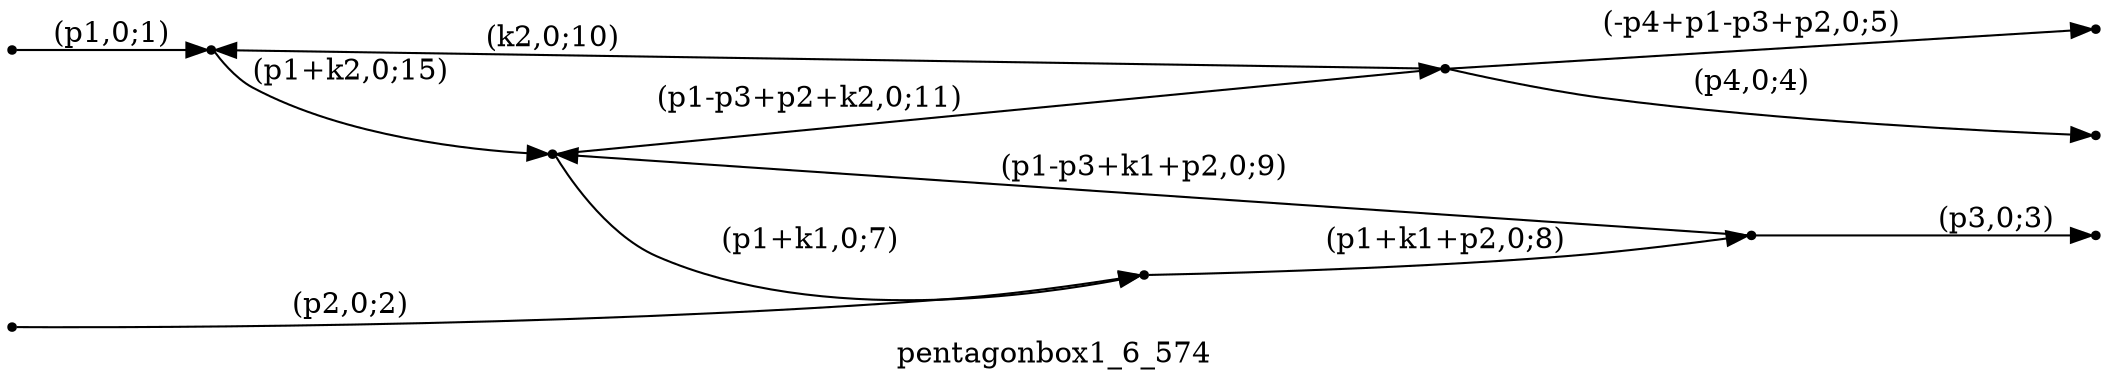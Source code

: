 digraph pentagonbox1_6_574 {
  label="pentagonbox1_6_574";
  rankdir="LR";
  subgraph edges {
    -1 -> 5 [label="(p1,0;1)"];
    -2 -> 1 [label="(p2,0;2)"];
    2 -> -3 [label="(p3,0;3)"];
    3 -> -4 [label="(p4,0;4)"];
    3 -> -5 [label="(-p4+p1-p3+p2,0;5)"];
    4 -> 1 [label="(p1+k1,0;7)"];
    1 -> 2 [label="(p1+k1+p2,0;8)"];
    2 -> 4 [label="(p1-p3+k1+p2,0;9)"];
    3 -> 5 [label="(k2,0;10)"];
    4 -> 3 [label="(p1-p3+p2+k2,0;11)"];
    5 -> 4 [label="(p1+k2,0;15)"];
  }
  subgraph incoming { rank="source"; -1; -2; }
  subgraph outgoing { rank="sink"; -3; -4; -5; }
-5 [shape=point];
-4 [shape=point];
-3 [shape=point];
-2 [shape=point];
-1 [shape=point];
1 [shape=point];
2 [shape=point];
3 [shape=point];
4 [shape=point];
5 [shape=point];
}

